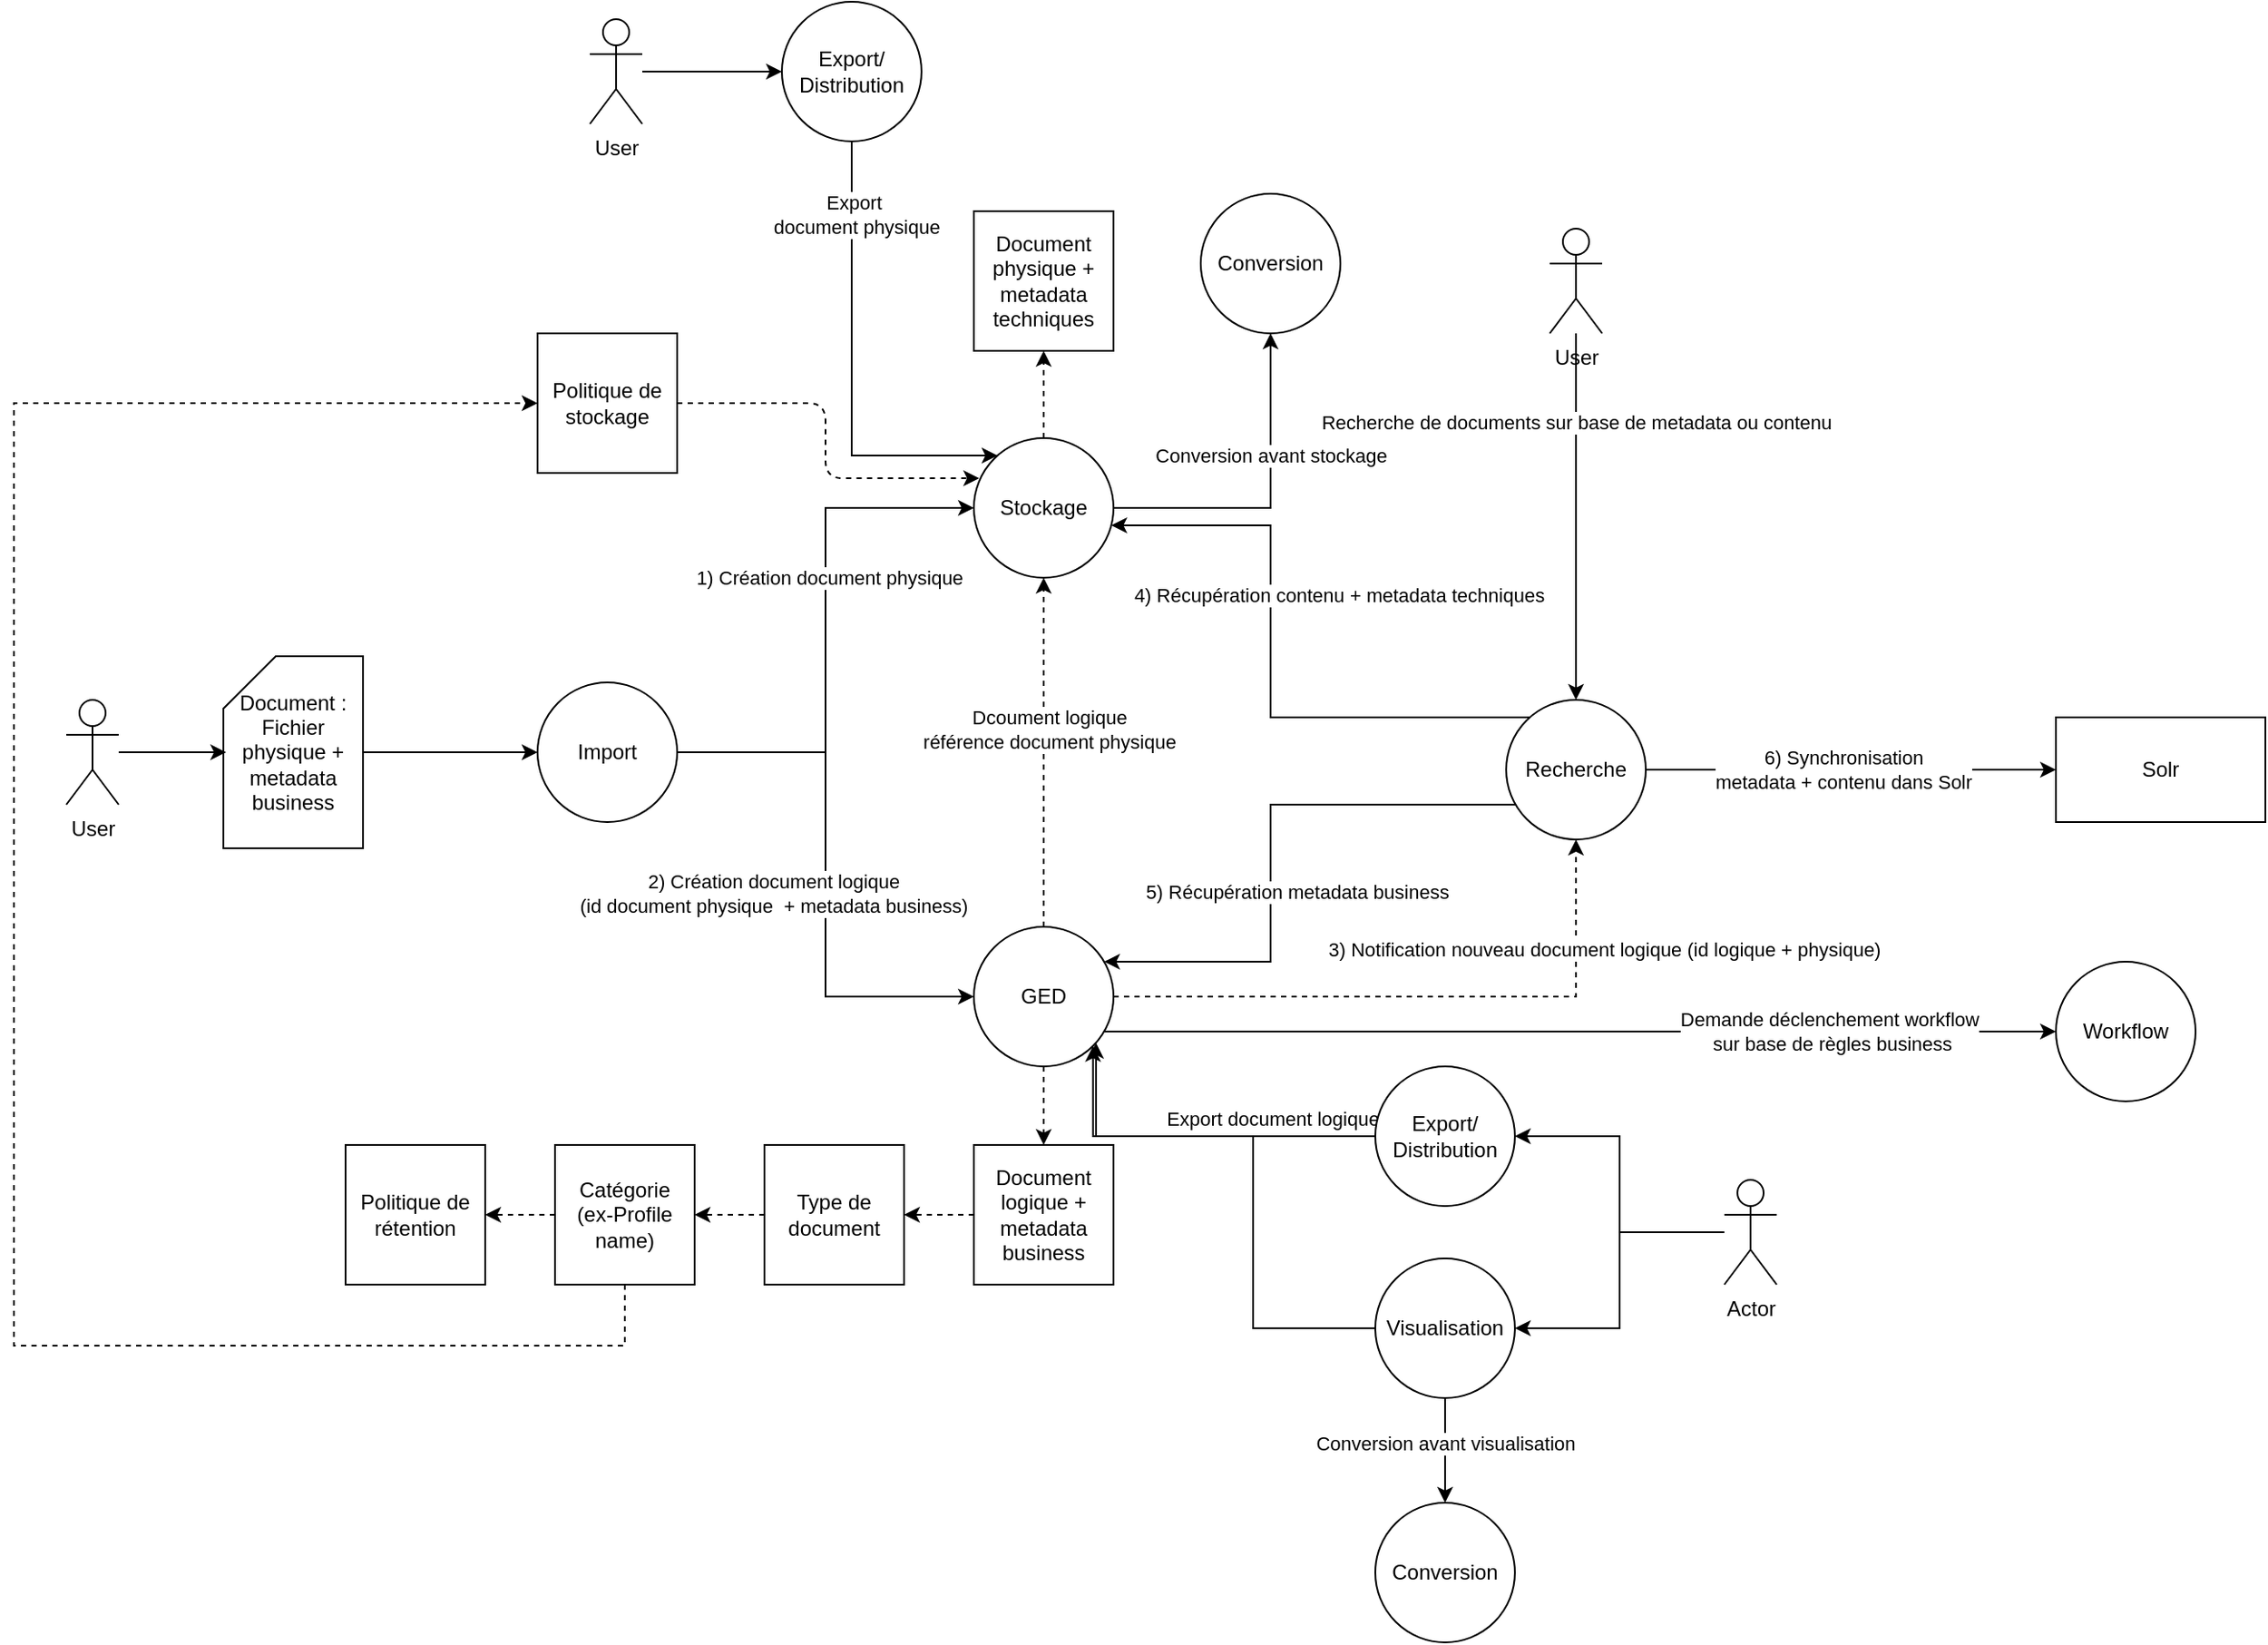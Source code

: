 <mxfile version="24.4.0" type="github">
  <diagram name="Page-1" id="NzIRHr1t4w2bOF7lI3u0">
    <mxGraphModel dx="2193" dy="1887" grid="1" gridSize="10" guides="1" tooltips="1" connect="1" arrows="1" fold="1" page="1" pageScale="1" pageWidth="827" pageHeight="1169" math="0" shadow="0">
      <root>
        <mxCell id="0" />
        <mxCell id="1" parent="0" />
        <mxCell id="RFhdEVHIESapXe_oatIZ-6" style="edgeStyle=orthogonalEdgeStyle;rounded=0;orthogonalLoop=1;jettySize=auto;html=1;entryX=0;entryY=0.5;entryDx=0;entryDy=0;" edge="1" parent="1" source="RFhdEVHIESapXe_oatIZ-1" target="RFhdEVHIESapXe_oatIZ-2">
          <mxGeometry relative="1" as="geometry" />
        </mxCell>
        <mxCell id="RFhdEVHIESapXe_oatIZ-14" value="1) Création document physique" style="edgeLabel;html=1;align=center;verticalAlign=middle;resizable=0;points=[];" vertex="1" connectable="0" parent="RFhdEVHIESapXe_oatIZ-6">
          <mxGeometry x="0.12" y="-2" relative="1" as="geometry">
            <mxPoint y="-12" as="offset" />
          </mxGeometry>
        </mxCell>
        <mxCell id="RFhdEVHIESapXe_oatIZ-15" style="edgeStyle=orthogonalEdgeStyle;rounded=0;orthogonalLoop=1;jettySize=auto;html=1;entryX=0;entryY=0.5;entryDx=0;entryDy=0;" edge="1" parent="1" source="RFhdEVHIESapXe_oatIZ-1" target="RFhdEVHIESapXe_oatIZ-3">
          <mxGeometry relative="1" as="geometry" />
        </mxCell>
        <mxCell id="RFhdEVHIESapXe_oatIZ-19" value="2) Création document logique &lt;br&gt;(id document physique&amp;nbsp; + metadata business)" style="edgeLabel;html=1;align=center;verticalAlign=middle;resizable=0;points=[];" vertex="1" connectable="0" parent="RFhdEVHIESapXe_oatIZ-15">
          <mxGeometry x="0.023" y="-2" relative="1" as="geometry">
            <mxPoint x="-28" y="7" as="offset" />
          </mxGeometry>
        </mxCell>
        <mxCell id="RFhdEVHIESapXe_oatIZ-1" value="Import" style="ellipse;whiteSpace=wrap;html=1;aspect=fixed;" vertex="1" parent="1">
          <mxGeometry x="60" y="240" width="80" height="80" as="geometry" />
        </mxCell>
        <mxCell id="RFhdEVHIESapXe_oatIZ-11" style="edgeStyle=orthogonalEdgeStyle;rounded=0;orthogonalLoop=1;jettySize=auto;html=1;dashed=1;" edge="1" parent="1" source="RFhdEVHIESapXe_oatIZ-2" target="RFhdEVHIESapXe_oatIZ-10">
          <mxGeometry relative="1" as="geometry" />
        </mxCell>
        <mxCell id="RFhdEVHIESapXe_oatIZ-50" style="edgeStyle=orthogonalEdgeStyle;rounded=0;orthogonalLoop=1;jettySize=auto;html=1;" edge="1" parent="1" source="RFhdEVHIESapXe_oatIZ-2" target="RFhdEVHIESapXe_oatIZ-49">
          <mxGeometry relative="1" as="geometry" />
        </mxCell>
        <mxCell id="RFhdEVHIESapXe_oatIZ-51" value="Conversion avant stockage" style="edgeLabel;html=1;align=center;verticalAlign=middle;resizable=0;points=[];" vertex="1" connectable="0" parent="RFhdEVHIESapXe_oatIZ-50">
          <mxGeometry x="0.35" relative="1" as="geometry">
            <mxPoint y="8" as="offset" />
          </mxGeometry>
        </mxCell>
        <mxCell id="RFhdEVHIESapXe_oatIZ-2" value="Stockage" style="ellipse;whiteSpace=wrap;html=1;aspect=fixed;" vertex="1" parent="1">
          <mxGeometry x="310" y="100" width="80" height="80" as="geometry" />
        </mxCell>
        <mxCell id="RFhdEVHIESapXe_oatIZ-16" style="edgeStyle=orthogonalEdgeStyle;rounded=0;orthogonalLoop=1;jettySize=auto;html=1;dashed=1;" edge="1" parent="1" source="RFhdEVHIESapXe_oatIZ-3" target="RFhdEVHIESapXe_oatIZ-12">
          <mxGeometry relative="1" as="geometry" />
        </mxCell>
        <mxCell id="RFhdEVHIESapXe_oatIZ-17" style="edgeStyle=orthogonalEdgeStyle;rounded=0;orthogonalLoop=1;jettySize=auto;html=1;dashed=1;" edge="1" parent="1" source="RFhdEVHIESapXe_oatIZ-3" target="RFhdEVHIESapXe_oatIZ-4">
          <mxGeometry relative="1" as="geometry" />
        </mxCell>
        <mxCell id="RFhdEVHIESapXe_oatIZ-18" value="3) Notification nouveau document logique (id logique + physique)" style="edgeLabel;html=1;align=center;verticalAlign=middle;resizable=0;points=[];" vertex="1" connectable="0" parent="RFhdEVHIESapXe_oatIZ-17">
          <mxGeometry x="0.271" y="-1" relative="1" as="geometry">
            <mxPoint x="55" y="-28" as="offset" />
          </mxGeometry>
        </mxCell>
        <mxCell id="RFhdEVHIESapXe_oatIZ-52" style="edgeStyle=orthogonalEdgeStyle;rounded=0;orthogonalLoop=1;jettySize=auto;html=1;" edge="1" parent="1" source="RFhdEVHIESapXe_oatIZ-3" target="RFhdEVHIESapXe_oatIZ-5">
          <mxGeometry relative="1" as="geometry">
            <Array as="points">
              <mxPoint x="655" y="440" />
            </Array>
          </mxGeometry>
        </mxCell>
        <mxCell id="RFhdEVHIESapXe_oatIZ-53" value="&lt;div&gt;Demande déclenchement workflow&lt;/div&gt;&lt;div&gt;&amp;nbsp;sur base de règles business&lt;/div&gt;" style="edgeLabel;html=1;align=center;verticalAlign=middle;resizable=0;points=[];" vertex="1" connectable="0" parent="RFhdEVHIESapXe_oatIZ-52">
          <mxGeometry x="0.355" y="-3" relative="1" as="geometry">
            <mxPoint x="46" y="-3" as="offset" />
          </mxGeometry>
        </mxCell>
        <mxCell id="RFhdEVHIESapXe_oatIZ-55" style="edgeStyle=orthogonalEdgeStyle;rounded=0;orthogonalLoop=1;jettySize=auto;html=1;entryX=0.5;entryY=1;entryDx=0;entryDy=0;dashed=1;" edge="1" parent="1" source="RFhdEVHIESapXe_oatIZ-3" target="RFhdEVHIESapXe_oatIZ-2">
          <mxGeometry relative="1" as="geometry" />
        </mxCell>
        <mxCell id="RFhdEVHIESapXe_oatIZ-56" value="Dcoument logique &lt;br&gt;référence document physique" style="edgeLabel;html=1;align=center;verticalAlign=middle;resizable=0;points=[];" vertex="1" connectable="0" parent="RFhdEVHIESapXe_oatIZ-55">
          <mxGeometry x="0.13" y="-3" relative="1" as="geometry">
            <mxPoint as="offset" />
          </mxGeometry>
        </mxCell>
        <mxCell id="RFhdEVHIESapXe_oatIZ-3" value="GED" style="ellipse;whiteSpace=wrap;html=1;aspect=fixed;" vertex="1" parent="1">
          <mxGeometry x="310" y="380" width="80" height="80" as="geometry" />
        </mxCell>
        <mxCell id="RFhdEVHIESapXe_oatIZ-26" style="edgeStyle=orthogonalEdgeStyle;rounded=0;orthogonalLoop=1;jettySize=auto;html=1;" edge="1" parent="1" source="RFhdEVHIESapXe_oatIZ-4" target="RFhdEVHIESapXe_oatIZ-24">
          <mxGeometry relative="1" as="geometry" />
        </mxCell>
        <mxCell id="RFhdEVHIESapXe_oatIZ-27" value="6) Synchronisation &lt;br&gt;metadata + contenu dans Solr " style="edgeLabel;html=1;align=center;verticalAlign=middle;resizable=0;points=[];" vertex="1" connectable="0" parent="RFhdEVHIESapXe_oatIZ-26">
          <mxGeometry x="0.27" relative="1" as="geometry">
            <mxPoint x="-36" as="offset" />
          </mxGeometry>
        </mxCell>
        <mxCell id="RFhdEVHIESapXe_oatIZ-28" style="edgeStyle=orthogonalEdgeStyle;rounded=0;orthogonalLoop=1;jettySize=auto;html=1;" edge="1" parent="1" source="RFhdEVHIESapXe_oatIZ-4" target="RFhdEVHIESapXe_oatIZ-2">
          <mxGeometry relative="1" as="geometry">
            <Array as="points">
              <mxPoint x="480" y="260" />
              <mxPoint x="480" y="150" />
            </Array>
          </mxGeometry>
        </mxCell>
        <mxCell id="RFhdEVHIESapXe_oatIZ-29" value="4) Récupération contenu + metadata techniques" style="edgeLabel;html=1;align=center;verticalAlign=middle;resizable=0;points=[];" vertex="1" connectable="0" parent="RFhdEVHIESapXe_oatIZ-28">
          <mxGeometry x="-0.157" y="-3" relative="1" as="geometry">
            <mxPoint x="38" y="-67" as="offset" />
          </mxGeometry>
        </mxCell>
        <mxCell id="RFhdEVHIESapXe_oatIZ-30" style="edgeStyle=orthogonalEdgeStyle;rounded=0;orthogonalLoop=1;jettySize=auto;html=1;" edge="1" parent="1" source="RFhdEVHIESapXe_oatIZ-4" target="RFhdEVHIESapXe_oatIZ-3">
          <mxGeometry relative="1" as="geometry">
            <Array as="points">
              <mxPoint x="480" y="310" />
              <mxPoint x="480" y="400" />
            </Array>
          </mxGeometry>
        </mxCell>
        <mxCell id="RFhdEVHIESapXe_oatIZ-31" value="5) Récupération metadata business" style="edgeLabel;html=1;align=center;verticalAlign=middle;resizable=0;points=[];" vertex="1" connectable="0" parent="RFhdEVHIESapXe_oatIZ-30">
          <mxGeometry x="-0.23" y="-1" relative="1" as="geometry">
            <mxPoint y="51" as="offset" />
          </mxGeometry>
        </mxCell>
        <mxCell id="RFhdEVHIESapXe_oatIZ-4" value="&lt;div&gt;Recherche&lt;/div&gt;" style="ellipse;whiteSpace=wrap;html=1;aspect=fixed;" vertex="1" parent="1">
          <mxGeometry x="615" y="250" width="80" height="80" as="geometry" />
        </mxCell>
        <mxCell id="RFhdEVHIESapXe_oatIZ-5" value="Workflow" style="ellipse;whiteSpace=wrap;html=1;aspect=fixed;" vertex="1" parent="1">
          <mxGeometry x="930" y="400" width="80" height="80" as="geometry" />
        </mxCell>
        <mxCell id="RFhdEVHIESapXe_oatIZ-9" style="edgeStyle=orthogonalEdgeStyle;rounded=0;orthogonalLoop=1;jettySize=auto;html=1;entryX=0;entryY=0.5;entryDx=0;entryDy=0;" edge="1" parent="1" source="RFhdEVHIESapXe_oatIZ-8" target="RFhdEVHIESapXe_oatIZ-1">
          <mxGeometry relative="1" as="geometry" />
        </mxCell>
        <mxCell id="RFhdEVHIESapXe_oatIZ-8" value="Document : &lt;br&gt;Fichier physique + metadata business" style="shape=card;whiteSpace=wrap;html=1;" vertex="1" parent="1">
          <mxGeometry x="-120" y="225" width="80" height="110" as="geometry" />
        </mxCell>
        <mxCell id="RFhdEVHIESapXe_oatIZ-10" value="Document physique + metadata techniques" style="whiteSpace=wrap;html=1;aspect=fixed;" vertex="1" parent="1">
          <mxGeometry x="310" y="-30" width="80" height="80" as="geometry" />
        </mxCell>
        <mxCell id="RFhdEVHIESapXe_oatIZ-68" style="edgeStyle=orthogonalEdgeStyle;rounded=0;orthogonalLoop=1;jettySize=auto;html=1;entryX=1;entryY=0.5;entryDx=0;entryDy=0;dashed=1;" edge="1" parent="1" source="RFhdEVHIESapXe_oatIZ-12" target="RFhdEVHIESapXe_oatIZ-67">
          <mxGeometry relative="1" as="geometry" />
        </mxCell>
        <mxCell id="RFhdEVHIESapXe_oatIZ-12" value="Document logique + metadata business" style="whiteSpace=wrap;html=1;aspect=fixed;" vertex="1" parent="1">
          <mxGeometry x="310" y="505" width="80" height="80" as="geometry" />
        </mxCell>
        <mxCell id="RFhdEVHIESapXe_oatIZ-24" value="Solr" style="rounded=0;whiteSpace=wrap;html=1;" vertex="1" parent="1">
          <mxGeometry x="930" y="260" width="120" height="60" as="geometry" />
        </mxCell>
        <mxCell id="RFhdEVHIESapXe_oatIZ-33" value="Politique de stockage" style="whiteSpace=wrap;html=1;aspect=fixed;" vertex="1" parent="1">
          <mxGeometry x="60" y="40" width="80" height="80" as="geometry" />
        </mxCell>
        <mxCell id="RFhdEVHIESapXe_oatIZ-34" style="edgeStyle=orthogonalEdgeStyle;rounded=1;orthogonalLoop=1;jettySize=auto;html=1;entryX=0.038;entryY=0.288;entryDx=0;entryDy=0;entryPerimeter=0;strokeColor=default;curved=0;dashed=1;" edge="1" parent="1" source="RFhdEVHIESapXe_oatIZ-33" target="RFhdEVHIESapXe_oatIZ-2">
          <mxGeometry relative="1" as="geometry" />
        </mxCell>
        <mxCell id="RFhdEVHIESapXe_oatIZ-82" style="edgeStyle=orthogonalEdgeStyle;rounded=0;orthogonalLoop=1;jettySize=auto;html=1;entryX=1;entryY=0.5;entryDx=0;entryDy=0;dashed=1;" edge="1" parent="1" source="RFhdEVHIESapXe_oatIZ-35" target="RFhdEVHIESapXe_oatIZ-79">
          <mxGeometry relative="1" as="geometry" />
        </mxCell>
        <mxCell id="RFhdEVHIESapXe_oatIZ-35" value="Catégorie &lt;br&gt;(ex-Profile name)" style="whiteSpace=wrap;html=1;aspect=fixed;" vertex="1" parent="1">
          <mxGeometry x="70" y="505" width="80" height="80" as="geometry" />
        </mxCell>
        <mxCell id="RFhdEVHIESapXe_oatIZ-37" value="User" style="shape=umlActor;verticalLabelPosition=bottom;verticalAlign=top;html=1;outlineConnect=0;" vertex="1" parent="1">
          <mxGeometry x="-210" y="250" width="30" height="60" as="geometry" />
        </mxCell>
        <mxCell id="RFhdEVHIESapXe_oatIZ-38" style="edgeStyle=orthogonalEdgeStyle;rounded=0;orthogonalLoop=1;jettySize=auto;html=1;entryX=0.02;entryY=0.5;entryDx=0;entryDy=0;entryPerimeter=0;" edge="1" parent="1" source="RFhdEVHIESapXe_oatIZ-37" target="RFhdEVHIESapXe_oatIZ-8">
          <mxGeometry relative="1" as="geometry" />
        </mxCell>
        <mxCell id="RFhdEVHIESapXe_oatIZ-57" style="edgeStyle=orthogonalEdgeStyle;rounded=0;orthogonalLoop=1;jettySize=auto;html=1;entryX=1;entryY=1;entryDx=0;entryDy=0;" edge="1" parent="1" source="RFhdEVHIESapXe_oatIZ-39" target="RFhdEVHIESapXe_oatIZ-3">
          <mxGeometry relative="1" as="geometry">
            <Array as="points">
              <mxPoint x="378" y="500" />
            </Array>
          </mxGeometry>
        </mxCell>
        <mxCell id="RFhdEVHIESapXe_oatIZ-71" value="Export document logique" style="edgeLabel;html=1;align=center;verticalAlign=middle;resizable=0;points=[];" vertex="1" connectable="0" parent="RFhdEVHIESapXe_oatIZ-57">
          <mxGeometry x="-0.753" y="-3" relative="1" as="geometry">
            <mxPoint x="-33" y="-7" as="offset" />
          </mxGeometry>
        </mxCell>
        <mxCell id="RFhdEVHIESapXe_oatIZ-39" value="Export/&lt;br&gt;Distribution" style="ellipse;whiteSpace=wrap;html=1;aspect=fixed;" vertex="1" parent="1">
          <mxGeometry x="540" y="460" width="80" height="80" as="geometry" />
        </mxCell>
        <mxCell id="RFhdEVHIESapXe_oatIZ-45" value="User" style="shape=umlActor;verticalLabelPosition=bottom;verticalAlign=top;html=1;outlineConnect=0;" vertex="1" parent="1">
          <mxGeometry x="640" y="-20" width="30" height="60" as="geometry" />
        </mxCell>
        <mxCell id="RFhdEVHIESapXe_oatIZ-46" style="edgeStyle=orthogonalEdgeStyle;rounded=0;orthogonalLoop=1;jettySize=auto;html=1;entryX=0.5;entryY=0;entryDx=0;entryDy=0;" edge="1" parent="1" source="RFhdEVHIESapXe_oatIZ-45" target="RFhdEVHIESapXe_oatIZ-4">
          <mxGeometry relative="1" as="geometry" />
        </mxCell>
        <mxCell id="RFhdEVHIESapXe_oatIZ-47" value="Recherche de documents sur base de metadata ou contenu" style="edgeLabel;html=1;align=center;verticalAlign=middle;resizable=0;points=[];" vertex="1" connectable="0" parent="RFhdEVHIESapXe_oatIZ-46">
          <mxGeometry x="-0.512" relative="1" as="geometry">
            <mxPoint as="offset" />
          </mxGeometry>
        </mxCell>
        <mxCell id="RFhdEVHIESapXe_oatIZ-49" value="Conversion" style="ellipse;whiteSpace=wrap;html=1;aspect=fixed;" vertex="1" parent="1">
          <mxGeometry x="440" y="-40" width="80" height="80" as="geometry" />
        </mxCell>
        <mxCell id="RFhdEVHIESapXe_oatIZ-60" style="edgeStyle=orthogonalEdgeStyle;rounded=0;orthogonalLoop=1;jettySize=auto;html=1;" edge="1" parent="1" source="RFhdEVHIESapXe_oatIZ-58" target="RFhdEVHIESapXe_oatIZ-3">
          <mxGeometry relative="1" as="geometry">
            <Array as="points">
              <mxPoint x="470" y="610" />
              <mxPoint x="470" y="500" />
              <mxPoint x="380" y="500" />
            </Array>
          </mxGeometry>
        </mxCell>
        <mxCell id="RFhdEVHIESapXe_oatIZ-62" style="edgeStyle=orthogonalEdgeStyle;rounded=0;orthogonalLoop=1;jettySize=auto;html=1;" edge="1" parent="1" source="RFhdEVHIESapXe_oatIZ-58" target="RFhdEVHIESapXe_oatIZ-61">
          <mxGeometry relative="1" as="geometry" />
        </mxCell>
        <mxCell id="RFhdEVHIESapXe_oatIZ-63" value="Conversion avant visualisation" style="edgeLabel;html=1;align=center;verticalAlign=middle;resizable=0;points=[];" vertex="1" connectable="0" parent="RFhdEVHIESapXe_oatIZ-62">
          <mxGeometry x="-0.133" relative="1" as="geometry">
            <mxPoint as="offset" />
          </mxGeometry>
        </mxCell>
        <mxCell id="RFhdEVHIESapXe_oatIZ-58" value="Visualisation" style="ellipse;whiteSpace=wrap;html=1;aspect=fixed;" vertex="1" parent="1">
          <mxGeometry x="540" y="570" width="80" height="80" as="geometry" />
        </mxCell>
        <mxCell id="RFhdEVHIESapXe_oatIZ-61" value="Conversion" style="ellipse;whiteSpace=wrap;html=1;aspect=fixed;" vertex="1" parent="1">
          <mxGeometry x="540" y="710" width="80" height="80" as="geometry" />
        </mxCell>
        <mxCell id="RFhdEVHIESapXe_oatIZ-65" style="edgeStyle=orthogonalEdgeStyle;rounded=0;orthogonalLoop=1;jettySize=auto;html=1;" edge="1" parent="1" source="RFhdEVHIESapXe_oatIZ-64" target="RFhdEVHIESapXe_oatIZ-39">
          <mxGeometry relative="1" as="geometry">
            <Array as="points">
              <mxPoint x="680" y="555" />
              <mxPoint x="680" y="500" />
            </Array>
          </mxGeometry>
        </mxCell>
        <mxCell id="RFhdEVHIESapXe_oatIZ-66" style="edgeStyle=orthogonalEdgeStyle;rounded=0;orthogonalLoop=1;jettySize=auto;html=1;" edge="1" parent="1" source="RFhdEVHIESapXe_oatIZ-64" target="RFhdEVHIESapXe_oatIZ-58">
          <mxGeometry relative="1" as="geometry" />
        </mxCell>
        <mxCell id="RFhdEVHIESapXe_oatIZ-64" value="Actor" style="shape=umlActor;verticalLabelPosition=bottom;verticalAlign=top;html=1;outlineConnect=0;" vertex="1" parent="1">
          <mxGeometry x="740" y="525" width="30" height="60" as="geometry" />
        </mxCell>
        <mxCell id="RFhdEVHIESapXe_oatIZ-69" style="edgeStyle=orthogonalEdgeStyle;rounded=0;orthogonalLoop=1;jettySize=auto;html=1;dashed=1;" edge="1" parent="1" source="RFhdEVHIESapXe_oatIZ-67" target="RFhdEVHIESapXe_oatIZ-35">
          <mxGeometry relative="1" as="geometry" />
        </mxCell>
        <mxCell id="RFhdEVHIESapXe_oatIZ-70" style="edgeStyle=orthogonalEdgeStyle;rounded=0;orthogonalLoop=1;jettySize=auto;html=1;dashed=1;exitX=0.5;exitY=1;exitDx=0;exitDy=0;" edge="1" parent="1" source="RFhdEVHIESapXe_oatIZ-35" target="RFhdEVHIESapXe_oatIZ-33">
          <mxGeometry relative="1" as="geometry">
            <Array as="points">
              <mxPoint x="110" y="620" />
              <mxPoint x="-240" y="620" />
              <mxPoint x="-240" y="80" />
            </Array>
          </mxGeometry>
        </mxCell>
        <mxCell id="RFhdEVHIESapXe_oatIZ-67" value="Type de document" style="whiteSpace=wrap;html=1;aspect=fixed;" vertex="1" parent="1">
          <mxGeometry x="190" y="505" width="80" height="80" as="geometry" />
        </mxCell>
        <mxCell id="RFhdEVHIESapXe_oatIZ-73" style="edgeStyle=orthogonalEdgeStyle;rounded=0;orthogonalLoop=1;jettySize=auto;html=1;" edge="1" parent="1" source="RFhdEVHIESapXe_oatIZ-72" target="RFhdEVHIESapXe_oatIZ-2">
          <mxGeometry relative="1" as="geometry">
            <Array as="points">
              <mxPoint x="240" y="110" />
            </Array>
          </mxGeometry>
        </mxCell>
        <mxCell id="RFhdEVHIESapXe_oatIZ-74" value="&lt;div&gt;Export&lt;/div&gt;&lt;div&gt;&amp;nbsp;document physique&lt;/div&gt;" style="edgeLabel;html=1;align=center;verticalAlign=middle;resizable=0;points=[];" vertex="1" connectable="0" parent="RFhdEVHIESapXe_oatIZ-73">
          <mxGeometry x="-0.683" y="1" relative="1" as="geometry">
            <mxPoint as="offset" />
          </mxGeometry>
        </mxCell>
        <mxCell id="RFhdEVHIESapXe_oatIZ-72" value="Export/&lt;br&gt;Distribution" style="ellipse;whiteSpace=wrap;html=1;aspect=fixed;" vertex="1" parent="1">
          <mxGeometry x="200" y="-150" width="80" height="80" as="geometry" />
        </mxCell>
        <mxCell id="RFhdEVHIESapXe_oatIZ-78" style="edgeStyle=orthogonalEdgeStyle;rounded=0;orthogonalLoop=1;jettySize=auto;html=1;entryX=0;entryY=0.5;entryDx=0;entryDy=0;" edge="1" parent="1" source="RFhdEVHIESapXe_oatIZ-77" target="RFhdEVHIESapXe_oatIZ-72">
          <mxGeometry relative="1" as="geometry" />
        </mxCell>
        <mxCell id="RFhdEVHIESapXe_oatIZ-77" value="User" style="shape=umlActor;verticalLabelPosition=bottom;verticalAlign=top;html=1;outlineConnect=0;" vertex="1" parent="1">
          <mxGeometry x="90" y="-140" width="30" height="60" as="geometry" />
        </mxCell>
        <mxCell id="RFhdEVHIESapXe_oatIZ-79" value="Politique de rétention" style="whiteSpace=wrap;html=1;aspect=fixed;" vertex="1" parent="1">
          <mxGeometry x="-50" y="505" width="80" height="80" as="geometry" />
        </mxCell>
      </root>
    </mxGraphModel>
  </diagram>
</mxfile>
